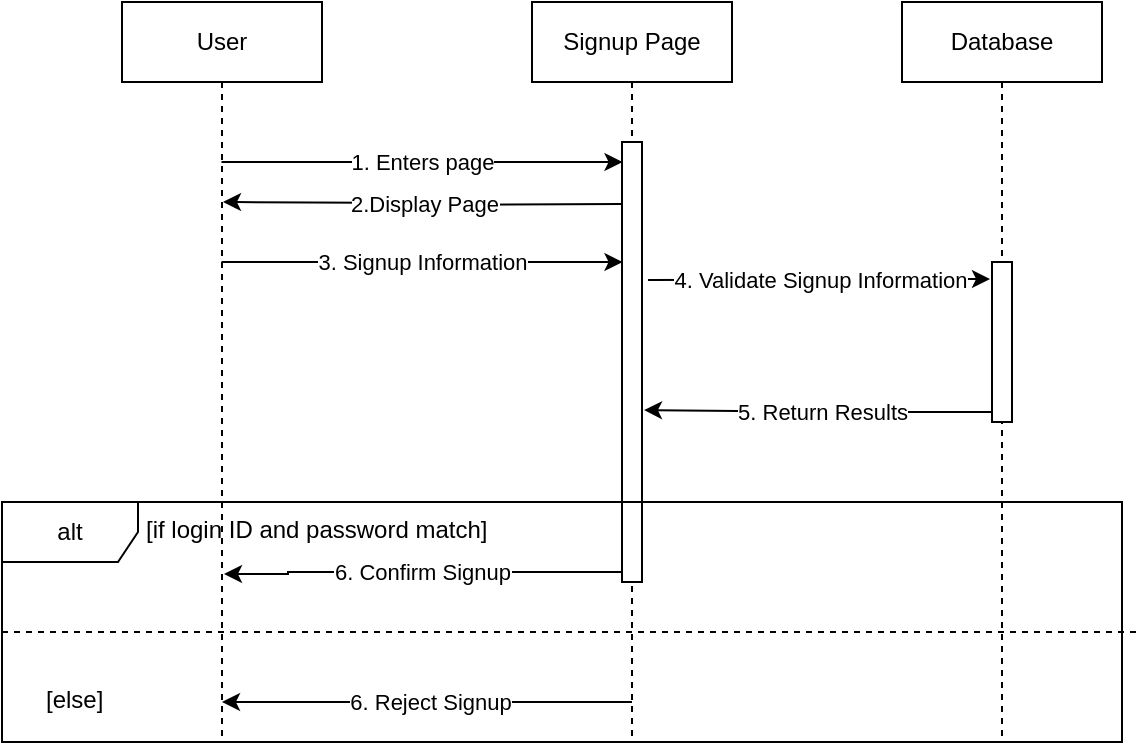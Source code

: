 <mxfile version="26.0.15">
  <diagram name="Page-1" id="_Eu0OaCBLpDqwJ6JJ0zs">
    <mxGraphModel dx="546" dy="824" grid="1" gridSize="10" guides="1" tooltips="1" connect="1" arrows="1" fold="1" page="1" pageScale="1" pageWidth="850" pageHeight="1100" math="0" shadow="0">
      <root>
        <mxCell id="0" />
        <mxCell id="1" parent="0" />
        <mxCell id="7rlpnNFTujifnC4RQGIG-1" value="User" style="shape=umlLifeline;perimeter=lifelinePerimeter;whiteSpace=wrap;html=1;container=1;dropTarget=0;collapsible=0;recursiveResize=0;outlineConnect=0;portConstraint=eastwest;newEdgeStyle={&quot;edgeStyle&quot;:&quot;elbowEdgeStyle&quot;,&quot;elbow&quot;:&quot;vertical&quot;,&quot;curved&quot;:0,&quot;rounded&quot;:0};" vertex="1" parent="1">
          <mxGeometry x="170" y="130" width="100" height="370" as="geometry" />
        </mxCell>
        <mxCell id="7rlpnNFTujifnC4RQGIG-2" value="Signup Page" style="shape=umlLifeline;perimeter=lifelinePerimeter;whiteSpace=wrap;html=1;container=1;dropTarget=0;collapsible=0;recursiveResize=0;outlineConnect=0;portConstraint=eastwest;newEdgeStyle={&quot;edgeStyle&quot;:&quot;elbowEdgeStyle&quot;,&quot;elbow&quot;:&quot;vertical&quot;,&quot;curved&quot;:0,&quot;rounded&quot;:0};" vertex="1" parent="1">
          <mxGeometry x="375" y="130" width="100" height="370" as="geometry" />
        </mxCell>
        <mxCell id="7rlpnNFTujifnC4RQGIG-3" value="6. Confirm Signup" style="edgeStyle=orthogonalEdgeStyle;rounded=0;orthogonalLoop=1;jettySize=auto;html=1;curved=0;exitX=0;exitY=1;exitDx=0;exitDy=-5;exitPerimeter=0;" edge="1" parent="7rlpnNFTujifnC4RQGIG-2" source="7rlpnNFTujifnC4RQGIG-4">
          <mxGeometry relative="1" as="geometry">
            <mxPoint x="-154" y="286" as="targetPoint" />
            <Array as="points">
              <mxPoint x="-122" y="285" />
            </Array>
          </mxGeometry>
        </mxCell>
        <mxCell id="7rlpnNFTujifnC4RQGIG-4" value="" style="html=1;points=[[0,0,0,0,5],[0,1,0,0,-5],[1,0,0,0,5],[1,1,0,0,-5]];perimeter=orthogonalPerimeter;outlineConnect=0;targetShapes=umlLifeline;portConstraint=eastwest;newEdgeStyle={&quot;curved&quot;:0,&quot;rounded&quot;:0};" vertex="1" parent="7rlpnNFTujifnC4RQGIG-2">
          <mxGeometry x="45" y="70" width="10" height="220" as="geometry" />
        </mxCell>
        <mxCell id="7rlpnNFTujifnC4RQGIG-5" value="3. Signup Information" style="edgeStyle=elbowEdgeStyle;rounded=0;orthogonalLoop=1;jettySize=auto;html=1;elbow=horizontal;curved=0;entryX=0;entryY=0;entryDx=0;entryDy=5;entryPerimeter=0;" edge="1" parent="1">
          <mxGeometry x="-0.003" relative="1" as="geometry">
            <mxPoint x="219.75" y="260" as="sourcePoint" />
            <mxPoint x="420.25" y="260" as="targetPoint" />
            <mxPoint as="offset" />
          </mxGeometry>
        </mxCell>
        <mxCell id="7rlpnNFTujifnC4RQGIG-6" value="Database" style="shape=umlLifeline;perimeter=lifelinePerimeter;whiteSpace=wrap;html=1;container=1;dropTarget=0;collapsible=0;recursiveResize=0;outlineConnect=0;portConstraint=eastwest;newEdgeStyle={&quot;edgeStyle&quot;:&quot;elbowEdgeStyle&quot;,&quot;elbow&quot;:&quot;vertical&quot;,&quot;curved&quot;:0,&quot;rounded&quot;:0};" vertex="1" parent="1">
          <mxGeometry x="560" y="130" width="100" height="370" as="geometry" />
        </mxCell>
        <mxCell id="7rlpnNFTujifnC4RQGIG-7" value="" style="html=1;points=[[0,0,0,0,5],[0,1,0,0,-5],[1,0,0,0,5],[1,1,0,0,-5]];perimeter=orthogonalPerimeter;outlineConnect=0;targetShapes=umlLifeline;portConstraint=eastwest;newEdgeStyle={&quot;curved&quot;:0,&quot;rounded&quot;:0};" vertex="1" parent="7rlpnNFTujifnC4RQGIG-6">
          <mxGeometry x="45" y="130" width="10" height="80" as="geometry" />
        </mxCell>
        <mxCell id="7rlpnNFTujifnC4RQGIG-8" value="alt" style="shape=umlFrame;whiteSpace=wrap;html=1;pointerEvents=0;recursiveResize=0;container=1;collapsible=0;width=68;height=30;" vertex="1" parent="1">
          <mxGeometry x="110" y="380" width="560" height="120" as="geometry" />
        </mxCell>
        <mxCell id="7rlpnNFTujifnC4RQGIG-9" value="[if login ID and password match]" style="text;html=1;" vertex="1" parent="7rlpnNFTujifnC4RQGIG-8">
          <mxGeometry width="100" height="20" relative="1" as="geometry">
            <mxPoint x="70" as="offset" />
          </mxGeometry>
        </mxCell>
        <mxCell id="7rlpnNFTujifnC4RQGIG-10" value="[else]" style="line;strokeWidth=1;dashed=1;labelPosition=center;verticalLabelPosition=bottom;align=left;verticalAlign=top;spacingLeft=20;spacingTop=15;html=1;whiteSpace=wrap;" vertex="1" parent="7rlpnNFTujifnC4RQGIG-8">
          <mxGeometry y="60" width="570" height="10" as="geometry" />
        </mxCell>
        <mxCell id="7rlpnNFTujifnC4RQGIG-11" value="6. Reject Signup" style="edgeStyle=orthogonalEdgeStyle;rounded=0;orthogonalLoop=1;jettySize=auto;html=1;curved=0;exitX=0;exitY=1;exitDx=0;exitDy=-5;exitPerimeter=0;" edge="1" parent="7rlpnNFTujifnC4RQGIG-8">
          <mxGeometry relative="1" as="geometry">
            <mxPoint x="110" y="100" as="targetPoint" />
            <mxPoint x="315" y="100" as="sourcePoint" />
            <mxPoint x="1" as="offset" />
          </mxGeometry>
        </mxCell>
        <mxCell id="7rlpnNFTujifnC4RQGIG-12" value="1. Enters page" style="edgeStyle=elbowEdgeStyle;rounded=0;orthogonalLoop=1;jettySize=auto;html=1;elbow=vertical;curved=0;entryX=0;entryY=0;entryDx=0;entryDy=5;entryPerimeter=0;" edge="1" parent="1">
          <mxGeometry relative="1" as="geometry">
            <mxPoint x="219.75" y="210" as="sourcePoint" />
            <mxPoint x="420.25" y="210" as="targetPoint" />
          </mxGeometry>
        </mxCell>
        <mxCell id="7rlpnNFTujifnC4RQGIG-13" value="2.Display Page" style="edgeStyle=orthogonalEdgeStyle;rounded=0;orthogonalLoop=1;jettySize=auto;html=1;curved=0;" edge="1" parent="1">
          <mxGeometry relative="1" as="geometry">
            <mxPoint x="220.5" y="230" as="targetPoint" />
            <mxPoint x="419.5" y="231" as="sourcePoint" />
          </mxGeometry>
        </mxCell>
        <mxCell id="7rlpnNFTujifnC4RQGIG-14" value="4. Validate Signup Information" style="edgeStyle=elbowEdgeStyle;rounded=0;orthogonalLoop=1;jettySize=auto;html=1;elbow=vertical;curved=0;" edge="1" parent="1">
          <mxGeometry relative="1" as="geometry">
            <mxPoint x="433" y="269" as="sourcePoint" />
            <mxPoint x="604" y="268" as="targetPoint" />
          </mxGeometry>
        </mxCell>
        <mxCell id="7rlpnNFTujifnC4RQGIG-15" value="5. Return Results" style="edgeStyle=orthogonalEdgeStyle;rounded=0;orthogonalLoop=1;jettySize=auto;html=1;curved=0;exitX=0;exitY=1;exitDx=0;exitDy=-5;exitPerimeter=0;" edge="1" parent="1" source="7rlpnNFTujifnC4RQGIG-7">
          <mxGeometry x="-0.003" relative="1" as="geometry">
            <mxPoint x="431" y="334" as="targetPoint" />
            <Array as="points" />
            <mxPoint x="1" as="offset" />
          </mxGeometry>
        </mxCell>
      </root>
    </mxGraphModel>
  </diagram>
</mxfile>
